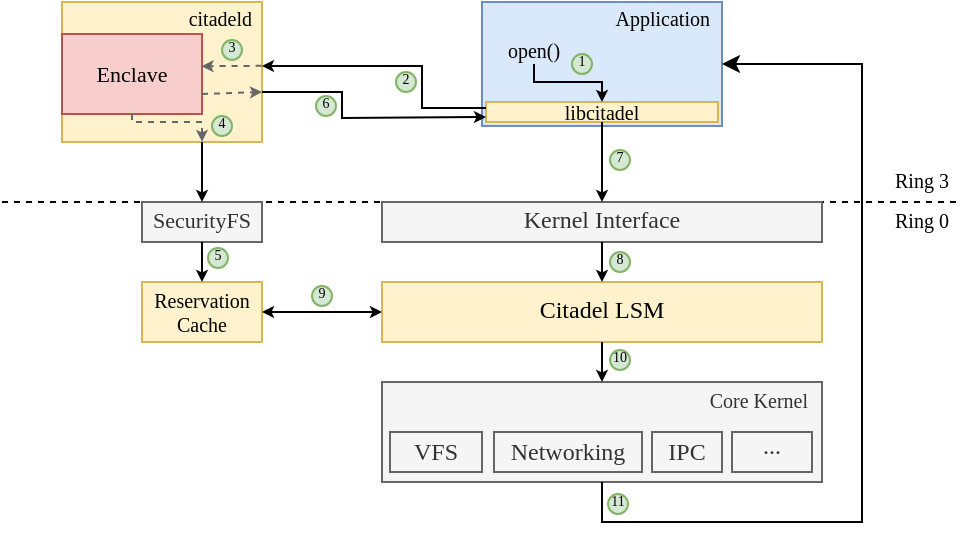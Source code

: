 <mxfile version="13.0.3" type="device"><diagram id="kTcmYKLjYn1hhnjnS4fe" name="Page-1"><mxGraphModel dx="678" dy="500" grid="1" gridSize="10" guides="1" tooltips="1" connect="1" arrows="1" fold="1" page="1" pageScale="1" pageWidth="827" pageHeight="1169" math="0" shadow="0"><root><mxCell id="0"/><mxCell id="1" parent="0"/><mxCell id="vvEyQAxwgO7AL6FoaJ5F-1" value="Application" style="rounded=0;whiteSpace=wrap;html=1;fontFamily=Linux Libertine O;spacingBottom=2;fontSize=10;align=right;verticalAlign=top;spacingRight=4;spacingTop=-4;fillColor=#dae8fc;strokeColor=#6c8ebf;" vertex="1" parent="1"><mxGeometry x="400" y="300" width="120" height="62" as="geometry"/></mxCell><mxCell id="vvEyQAxwgO7AL6FoaJ5F-3" value="" style="endArrow=none;dashed=1;html=1;" edge="1" parent="1"><mxGeometry width="50" height="50" relative="1" as="geometry"><mxPoint x="160" y="400" as="sourcePoint"/><mxPoint x="640" y="400" as="targetPoint"/></mxGeometry></mxCell><mxCell id="vvEyQAxwgO7AL6FoaJ5F-4" value="SecurityFS" style="rounded=0;whiteSpace=wrap;html=1;fontFamily=Linux Libertine O;spacingBottom=2;fontSize=11;fillColor=#f5f5f5;strokeColor=#666666;fontColor=#333333;" vertex="1" parent="1"><mxGeometry x="230" y="400" width="60" height="20" as="geometry"/></mxCell><mxCell id="vvEyQAxwgO7AL6FoaJ5F-5" value="Kernel Interface" style="rounded=0;whiteSpace=wrap;html=1;fontFamily=Linux Libertine O;spacingBottom=2;fillColor=#f5f5f5;strokeColor=#666666;fontColor=#333333;" vertex="1" parent="1"><mxGeometry x="350" y="400" width="220" height="20" as="geometry"/></mxCell><mxCell id="vvEyQAxwgO7AL6FoaJ5F-6" value="Citadel LSM" style="rounded=0;whiteSpace=wrap;html=1;fontFamily=Linux Libertine O;spacingBottom=2;fillColor=#fff2cc;strokeColor=#d6b656;" vertex="1" parent="1"><mxGeometry x="350" y="440" width="220" height="30" as="geometry"/></mxCell><mxCell id="vvEyQAxwgO7AL6FoaJ5F-7" value="Core Kernel" style="rounded=0;whiteSpace=wrap;html=1;align=right;spacingRight=5;spacingBottom=0;fontSize=10;verticalAlign=top;spacingTop=-3;fontFamily=Linux Libertine O;fillColor=#f5f5f5;strokeColor=#666666;fontColor=#333333;" vertex="1" parent="1"><mxGeometry x="350" y="490" width="220" height="50" as="geometry"/></mxCell><mxCell id="vvEyQAxwgO7AL6FoaJ5F-8" value="citadeld" style="rounded=0;whiteSpace=wrap;html=1;align=right;verticalAlign=top;fontSize=10;spacingBottom=0;spacingTop=-4;spacingRight=3;fontFamily=CMU Typewriter Text;fillColor=#fff2cc;strokeColor=#d6b656;" vertex="1" parent="1"><mxGeometry x="190" y="300" width="100" height="70" as="geometry"/></mxCell><mxCell id="vvEyQAxwgO7AL6FoaJ5F-10" value="Enclave" style="rounded=0;whiteSpace=wrap;html=1;fontSize=11;fontFamily=Linux Libertine O;fillColor=#f8cecc;strokeColor=#b85450;" vertex="1" parent="1"><mxGeometry x="190" y="316" width="70" height="40" as="geometry"/></mxCell><mxCell id="vvEyQAxwgO7AL6FoaJ5F-11" value="VFS" style="rounded=0;whiteSpace=wrap;html=1;fontFamily=Linux Libertine O;fontSize=12;align=center;fillColor=#f5f5f5;strokeColor=#666666;fontColor=#333333;" vertex="1" parent="1"><mxGeometry x="354" y="515" width="46" height="20" as="geometry"/></mxCell><mxCell id="vvEyQAxwgO7AL6FoaJ5F-12" value="Networking" style="rounded=0;whiteSpace=wrap;html=1;fontFamily=Linux Libertine O;fontSize=12;align=center;fillColor=#f5f5f5;strokeColor=#666666;fontColor=#333333;" vertex="1" parent="1"><mxGeometry x="406" y="515" width="74" height="20" as="geometry"/></mxCell><mxCell id="vvEyQAxwgO7AL6FoaJ5F-15" value="IPC" style="rounded=0;whiteSpace=wrap;html=1;fontFamily=Linux Libertine O;fontSize=12;align=center;fillColor=#f5f5f5;strokeColor=#666666;fontColor=#333333;" vertex="1" parent="1"><mxGeometry x="485" y="515" width="35" height="20" as="geometry"/></mxCell><mxCell id="vvEyQAxwgO7AL6FoaJ5F-19" value="libcitadel" style="rounded=0;whiteSpace=wrap;html=1;fontFamily=CMU Typewriter Text;fontSize=10;align=center;spacingBottom=0;fillColor=#fff2cc;strokeColor=#d6b656;" vertex="1" parent="1"><mxGeometry x="402" y="350" width="116" height="10" as="geometry"/></mxCell><mxCell id="vvEyQAxwgO7AL6FoaJ5F-20" value="open()" style="text;html=1;strokeColor=none;fillColor=none;align=center;verticalAlign=middle;whiteSpace=wrap;rounded=0;fontFamily=CMU Typewriter Text;fontSize=10;spacingBottom=-5;" vertex="1" parent="1"><mxGeometry x="406" y="311" width="40" height="20" as="geometry"/></mxCell><mxCell id="vvEyQAxwgO7AL6FoaJ5F-21" value="" style="endArrow=classic;html=1;fontFamily=CMU Typewriter Text;fontSize=10;exitX=0.5;exitY=1;exitDx=0;exitDy=0;entryX=0.5;entryY=0;entryDx=0;entryDy=0;endSize=3;rounded=0;" edge="1" parent="1" source="vvEyQAxwgO7AL6FoaJ5F-20" target="vvEyQAxwgO7AL6FoaJ5F-19"><mxGeometry width="50" height="50" relative="1" as="geometry"><mxPoint x="360" y="450" as="sourcePoint"/><mxPoint x="390" y="335" as="targetPoint"/><Array as="points"><mxPoint x="426" y="340"/><mxPoint x="460" y="340"/></Array></mxGeometry></mxCell><mxCell id="vvEyQAxwgO7AL6FoaJ5F-22" value="" style="endArrow=classic;html=1;fontFamily=CMU Typewriter Text;fontSize=10;endSize=3;rounded=0;" edge="1" parent="1"><mxGeometry width="50" height="50" relative="1" as="geometry"><mxPoint x="402" y="353" as="sourcePoint"/><mxPoint x="290" y="332" as="targetPoint"/><Array as="points"><mxPoint x="370" y="353"/><mxPoint x="370" y="332"/></Array></mxGeometry></mxCell><mxCell id="vvEyQAxwgO7AL6FoaJ5F-23" value="" style="endArrow=classic;html=1;fontFamily=CMU Typewriter Text;fontSize=10;dashed=1;endSize=3;jumpSize=1;exitX=0.998;exitY=0.365;exitDx=0;exitDy=0;exitPerimeter=0;entryX=0.997;entryY=0.053;entryDx=0;entryDy=0;entryPerimeter=0;fillColor=#f5f5f5;strokeColor=#666666;" edge="1" parent="1"><mxGeometry width="50" height="50" relative="1" as="geometry"><mxPoint x="289.8" y="331.9" as="sourcePoint"/><mxPoint x="259.79" y="332.12" as="targetPoint"/></mxGeometry></mxCell><mxCell id="vvEyQAxwgO7AL6FoaJ5F-28" value="" style="endArrow=classic;html=1;dashed=1;fontFamily=CMU Typewriter Text;fontSize=10;exitX=0.5;exitY=1;exitDx=0;exitDy=0;entryX=0.7;entryY=0.999;entryDx=0;entryDy=0;entryPerimeter=0;endSize=3;rounded=0;fillColor=#f5f5f5;strokeColor=#666666;" edge="1" parent="1" source="vvEyQAxwgO7AL6FoaJ5F-10" target="vvEyQAxwgO7AL6FoaJ5F-8"><mxGeometry width="50" height="50" relative="1" as="geometry"><mxPoint x="410" y="530" as="sourcePoint"/><mxPoint x="270" y="370" as="targetPoint"/><Array as="points"><mxPoint x="225" y="360"/><mxPoint x="260" y="360"/></Array></mxGeometry></mxCell><mxCell id="vvEyQAxwgO7AL6FoaJ5F-29" value="" style="endArrow=classic;html=1;fontFamily=CMU Typewriter Text;fontSize=10;endSize=3;entryX=0.5;entryY=0;entryDx=0;entryDy=0;" edge="1" parent="1" target="vvEyQAxwgO7AL6FoaJ5F-4"><mxGeometry width="50" height="50" relative="1" as="geometry"><mxPoint x="260" y="370" as="sourcePoint"/><mxPoint x="300" y="380" as="targetPoint"/></mxGeometry></mxCell><mxCell id="vvEyQAxwgO7AL6FoaJ5F-32" value="" style="endArrow=classic;html=1;fontFamily=CMU Typewriter Text;fontSize=10;exitX=1;exitY=0.75;exitDx=0;exitDy=0;dashed=1;endSize=3;fillColor=#f5f5f5;strokeColor=#666666;" edge="1" parent="1" source="vvEyQAxwgO7AL6FoaJ5F-10"><mxGeometry width="50" height="50" relative="1" as="geometry"><mxPoint x="280" y="390" as="sourcePoint"/><mxPoint x="290" y="345" as="targetPoint"/></mxGeometry></mxCell><mxCell id="vvEyQAxwgO7AL6FoaJ5F-33" value="" style="endArrow=classic;html=1;fontFamily=CMU Typewriter Text;fontSize=10;exitX=1;exitY=0.642;exitDx=0;exitDy=0;exitPerimeter=0;entryX=0;entryY=0.75;entryDx=0;entryDy=0;endSize=3;rounded=0;" edge="1" parent="1" source="vvEyQAxwgO7AL6FoaJ5F-8" target="vvEyQAxwgO7AL6FoaJ5F-19"><mxGeometry width="50" height="50" relative="1" as="geometry"><mxPoint x="290" y="380" as="sourcePoint"/><mxPoint x="350" y="360" as="targetPoint"/><Array as="points"><mxPoint x="330" y="345"/><mxPoint x="330" y="358"/></Array></mxGeometry></mxCell><mxCell id="vvEyQAxwgO7AL6FoaJ5F-36" value="Reservation Cache" style="rounded=0;whiteSpace=wrap;html=1;fontFamily=Linux Libertine O;fontSize=10;align=center;fillColor=#fff2cc;strokeColor=#d6b656;" vertex="1" parent="1"><mxGeometry x="230" y="440" width="60" height="30" as="geometry"/></mxCell><mxCell id="vvEyQAxwgO7AL6FoaJ5F-37" value="" style="endArrow=classic;html=1;fontFamily=Linux Libertine O;fontSize=11;entryX=0.5;entryY=0;entryDx=0;entryDy=0;exitX=0.5;exitY=1;exitDx=0;exitDy=0;endSize=3;" edge="1" parent="1" source="vvEyQAxwgO7AL6FoaJ5F-4" target="vvEyQAxwgO7AL6FoaJ5F-36"><mxGeometry width="50" height="50" relative="1" as="geometry"><mxPoint x="230" y="450" as="sourcePoint"/><mxPoint x="340" y="410" as="targetPoint"/></mxGeometry></mxCell><mxCell id="vvEyQAxwgO7AL6FoaJ5F-38" value="" style="endArrow=classic;html=1;fontFamily=Linux Libertine O;fontSize=11;exitX=0.5;exitY=1;exitDx=0;exitDy=0;entryX=0.5;entryY=0;entryDx=0;entryDy=0;endSize=3;" edge="1" parent="1" source="vvEyQAxwgO7AL6FoaJ5F-5" target="vvEyQAxwgO7AL6FoaJ5F-6"><mxGeometry width="50" height="50" relative="1" as="geometry"><mxPoint x="390" y="480" as="sourcePoint"/><mxPoint x="440" y="430" as="targetPoint"/></mxGeometry></mxCell><mxCell id="vvEyQAxwgO7AL6FoaJ5F-39" value="" style="endArrow=classic;startArrow=classic;html=1;fontFamily=Linux Libertine O;fontSize=11;exitX=1;exitY=0.5;exitDx=0;exitDy=0;entryX=0;entryY=0.5;entryDx=0;entryDy=0;endSize=3;startSize=3;" edge="1" parent="1" source="vvEyQAxwgO7AL6FoaJ5F-36" target="vvEyQAxwgO7AL6FoaJ5F-6"><mxGeometry width="50" height="50" relative="1" as="geometry"><mxPoint x="280" y="470" as="sourcePoint"/><mxPoint x="330" y="420" as="targetPoint"/></mxGeometry></mxCell><mxCell id="vvEyQAxwgO7AL6FoaJ5F-40" value="" style="endArrow=classic;html=1;fontFamily=Linux Libertine O;fontSize=11;entryX=0.5;entryY=0;entryDx=0;entryDy=0;endSize=3;" edge="1" parent="1" target="vvEyQAxwgO7AL6FoaJ5F-7"><mxGeometry width="50" height="50" relative="1" as="geometry"><mxPoint x="460" y="470" as="sourcePoint"/><mxPoint x="510" y="420" as="targetPoint"/></mxGeometry></mxCell><mxCell id="vvEyQAxwgO7AL6FoaJ5F-42" value="..." style="rounded=0;whiteSpace=wrap;html=1;fontFamily=Linux Libertine O;fontSize=12;align=center;spacingBottom=7;fillColor=#f5f5f5;strokeColor=#666666;fontColor=#333333;" vertex="1" parent="1"><mxGeometry x="525" y="515" width="40" height="20" as="geometry"/></mxCell><mxCell id="vvEyQAxwgO7AL6FoaJ5F-43" value="" style="endArrow=classic;html=1;fontFamily=Linux Libertine O;fontSize=11;exitX=0.5;exitY=1;exitDx=0;exitDy=0;rounded=0;entryX=1;entryY=0.5;entryDx=0;entryDy=0;" edge="1" parent="1" source="vvEyQAxwgO7AL6FoaJ5F-7" target="vvEyQAxwgO7AL6FoaJ5F-1"><mxGeometry width="50" height="50" relative="1" as="geometry"><mxPoint x="440" y="530" as="sourcePoint"/><mxPoint x="550" y="310" as="targetPoint"/><Array as="points"><mxPoint x="460" y="560"/><mxPoint x="590" y="560"/><mxPoint x="590" y="331"/></Array></mxGeometry></mxCell><mxCell id="vvEyQAxwgO7AL6FoaJ5F-44" value="1" style="ellipse;whiteSpace=wrap;html=1;aspect=fixed;fontFamily=Linux Libertine O;fontSize=7;align=center;fillColor=#d5e8d4;strokeColor=#82b366;spacingBottom=2;" vertex="1" parent="1"><mxGeometry x="445" y="326" width="10" height="10" as="geometry"/></mxCell><mxCell id="vvEyQAxwgO7AL6FoaJ5F-45" value="2" style="ellipse;whiteSpace=wrap;html=1;aspect=fixed;fontFamily=Linux Libertine O;fontSize=7;align=center;fillColor=#d5e8d4;strokeColor=#82b366;spacingBottom=2;" vertex="1" parent="1"><mxGeometry x="357" y="335" width="10" height="10" as="geometry"/></mxCell><mxCell id="vvEyQAxwgO7AL6FoaJ5F-46" value="3" style="ellipse;whiteSpace=wrap;html=1;aspect=fixed;fontFamily=Linux Libertine O;fontSize=7;align=center;fillColor=#d5e8d4;strokeColor=#82b366;spacingBottom=2;spacingLeft=0;" vertex="1" parent="1"><mxGeometry x="270" y="319" width="10" height="10" as="geometry"/></mxCell><mxCell id="vvEyQAxwgO7AL6FoaJ5F-47" value="4" style="ellipse;whiteSpace=wrap;html=1;aspect=fixed;fontFamily=Linux Libertine O;fontSize=7;align=center;fillColor=#d5e8d4;strokeColor=#82b366;spacingBottom=2;" vertex="1" parent="1"><mxGeometry x="265" y="357" width="10" height="10" as="geometry"/></mxCell><mxCell id="vvEyQAxwgO7AL6FoaJ5F-48" value="5" style="ellipse;whiteSpace=wrap;html=1;aspect=fixed;fontFamily=Linux Libertine O;fontSize=7;align=center;fillColor=#d5e8d4;strokeColor=#82b366;spacingBottom=2;" vertex="1" parent="1"><mxGeometry x="263" y="423" width="10" height="10" as="geometry"/></mxCell><mxCell id="vvEyQAxwgO7AL6FoaJ5F-49" value="9" style="ellipse;whiteSpace=wrap;html=1;aspect=fixed;fontFamily=Linux Libertine O;fontSize=7;align=center;fillColor=#d5e8d4;strokeColor=#82b366;spacingBottom=2;" vertex="1" parent="1"><mxGeometry x="315" y="442" width="10" height="10" as="geometry"/></mxCell><mxCell id="vvEyQAxwgO7AL6FoaJ5F-50" value="7" style="ellipse;whiteSpace=wrap;html=1;aspect=fixed;fontFamily=Linux Libertine O;fontSize=7;align=center;fillColor=#d5e8d4;strokeColor=#82b366;spacingBottom=2;" vertex="1" parent="1"><mxGeometry x="464" y="374" width="10" height="10" as="geometry"/></mxCell><mxCell id="vvEyQAxwgO7AL6FoaJ5F-51" value="8" style="ellipse;whiteSpace=wrap;html=1;aspect=fixed;fontFamily=Linux Libertine O;fontSize=7;align=center;fillColor=#d5e8d4;strokeColor=#82b366;spacingBottom=2;" vertex="1" parent="1"><mxGeometry x="464" y="425" width="10" height="10" as="geometry"/></mxCell><mxCell id="vvEyQAxwgO7AL6FoaJ5F-53" value="10" style="ellipse;whiteSpace=wrap;html=1;aspect=fixed;fontFamily=Linux Libertine O;fontSize=7;align=center;fillColor=#d5e8d4;strokeColor=#82b366;spacingBottom=2;" vertex="1" parent="1"><mxGeometry x="464" y="474" width="10" height="10" as="geometry"/></mxCell><mxCell id="vvEyQAxwgO7AL6FoaJ5F-54" value="11" style="ellipse;whiteSpace=wrap;html=1;aspect=fixed;fontFamily=Linux Libertine O;fontSize=7;align=center;fillColor=#d5e8d4;strokeColor=#82b366;spacingBottom=2;" vertex="1" parent="1"><mxGeometry x="463" y="546" width="10" height="10" as="geometry"/></mxCell><mxCell id="vvEyQAxwgO7AL6FoaJ5F-57" value="6" style="ellipse;whiteSpace=wrap;html=1;aspect=fixed;fontFamily=Linux Libertine O;fontSize=7;align=center;fillColor=#d5e8d4;strokeColor=#82b366;spacingBottom=2;" vertex="1" parent="1"><mxGeometry x="317" y="347" width="10" height="10" as="geometry"/></mxCell><mxCell id="vvEyQAxwgO7AL6FoaJ5F-59" value="Ring 3" style="text;html=1;align=center;verticalAlign=middle;whiteSpace=wrap;rounded=0;fontFamily=Linux Libertine O;fontSize=10;spacingBottom=2;" vertex="1" parent="1"><mxGeometry x="600" y="380" width="40" height="20" as="geometry"/></mxCell><mxCell id="vvEyQAxwgO7AL6FoaJ5F-60" value="Ring 0" style="text;html=1;align=center;verticalAlign=middle;whiteSpace=wrap;rounded=0;fontFamily=Linux Libertine O;fontSize=10;spacingBottom=3;" vertex="1" parent="1"><mxGeometry x="600" y="400" width="40" height="20" as="geometry"/></mxCell><mxCell id="vvEyQAxwgO7AL6FoaJ5F-61" value="" style="endArrow=classic;html=1;fontFamily=Linux Libertine O;fontSize=10;fontColor=#91720C;exitX=0.5;exitY=1;exitDx=0;exitDy=0;entryX=0.5;entryY=0;entryDx=0;entryDy=0;endSize=3;" edge="1" parent="1" source="vvEyQAxwgO7AL6FoaJ5F-19" target="vvEyQAxwgO7AL6FoaJ5F-5"><mxGeometry width="50" height="50" relative="1" as="geometry"><mxPoint x="400" y="420" as="sourcePoint"/><mxPoint x="450" y="370" as="targetPoint"/></mxGeometry></mxCell></root></mxGraphModel></diagram></mxfile>